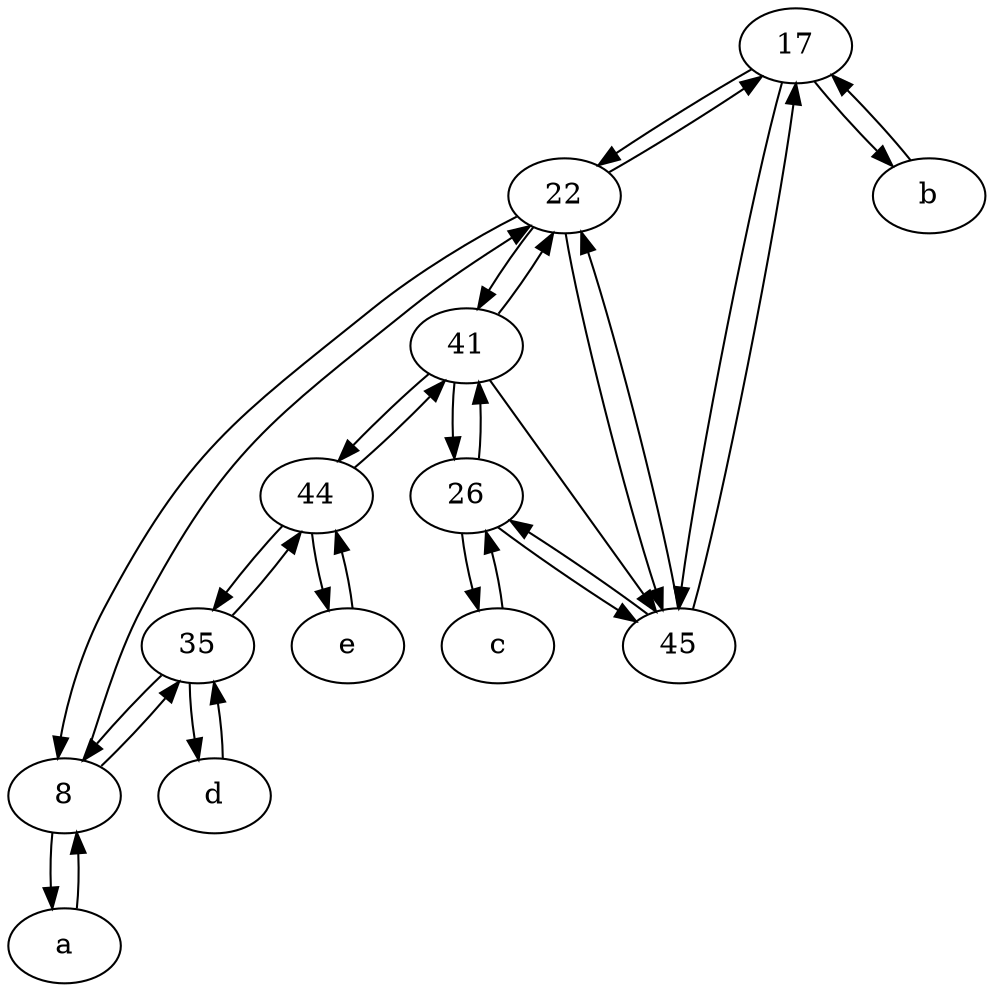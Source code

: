 digraph  {
	17;
	26;
	e [pos="30,50!"];
	22;
	8;
	45;
	a [pos="40,10!"];
	44;
	b [pos="50,20!"];
	41;
	c [pos="20,10!"];
	35;
	d [pos="20,30!"];
	22 -> 45;
	8 -> a;
	22 -> 41;
	b -> 17;
	22 -> 8;
	c -> 26;
	41 -> 22;
	26 -> c;
	45 -> 22;
	a -> 8;
	d -> 35;
	41 -> 45;
	45 -> 26;
	41 -> 44;
	35 -> 44;
	35 -> d;
	44 -> e;
	17 -> 45;
	26 -> 45;
	e -> 44;
	41 -> 26;
	44 -> 35;
	26 -> 41;
	8 -> 35;
	45 -> 17;
	44 -> 41;
	22 -> 17;
	17 -> b;
	35 -> 8;
	17 -> 22;
	8 -> 22;

	}